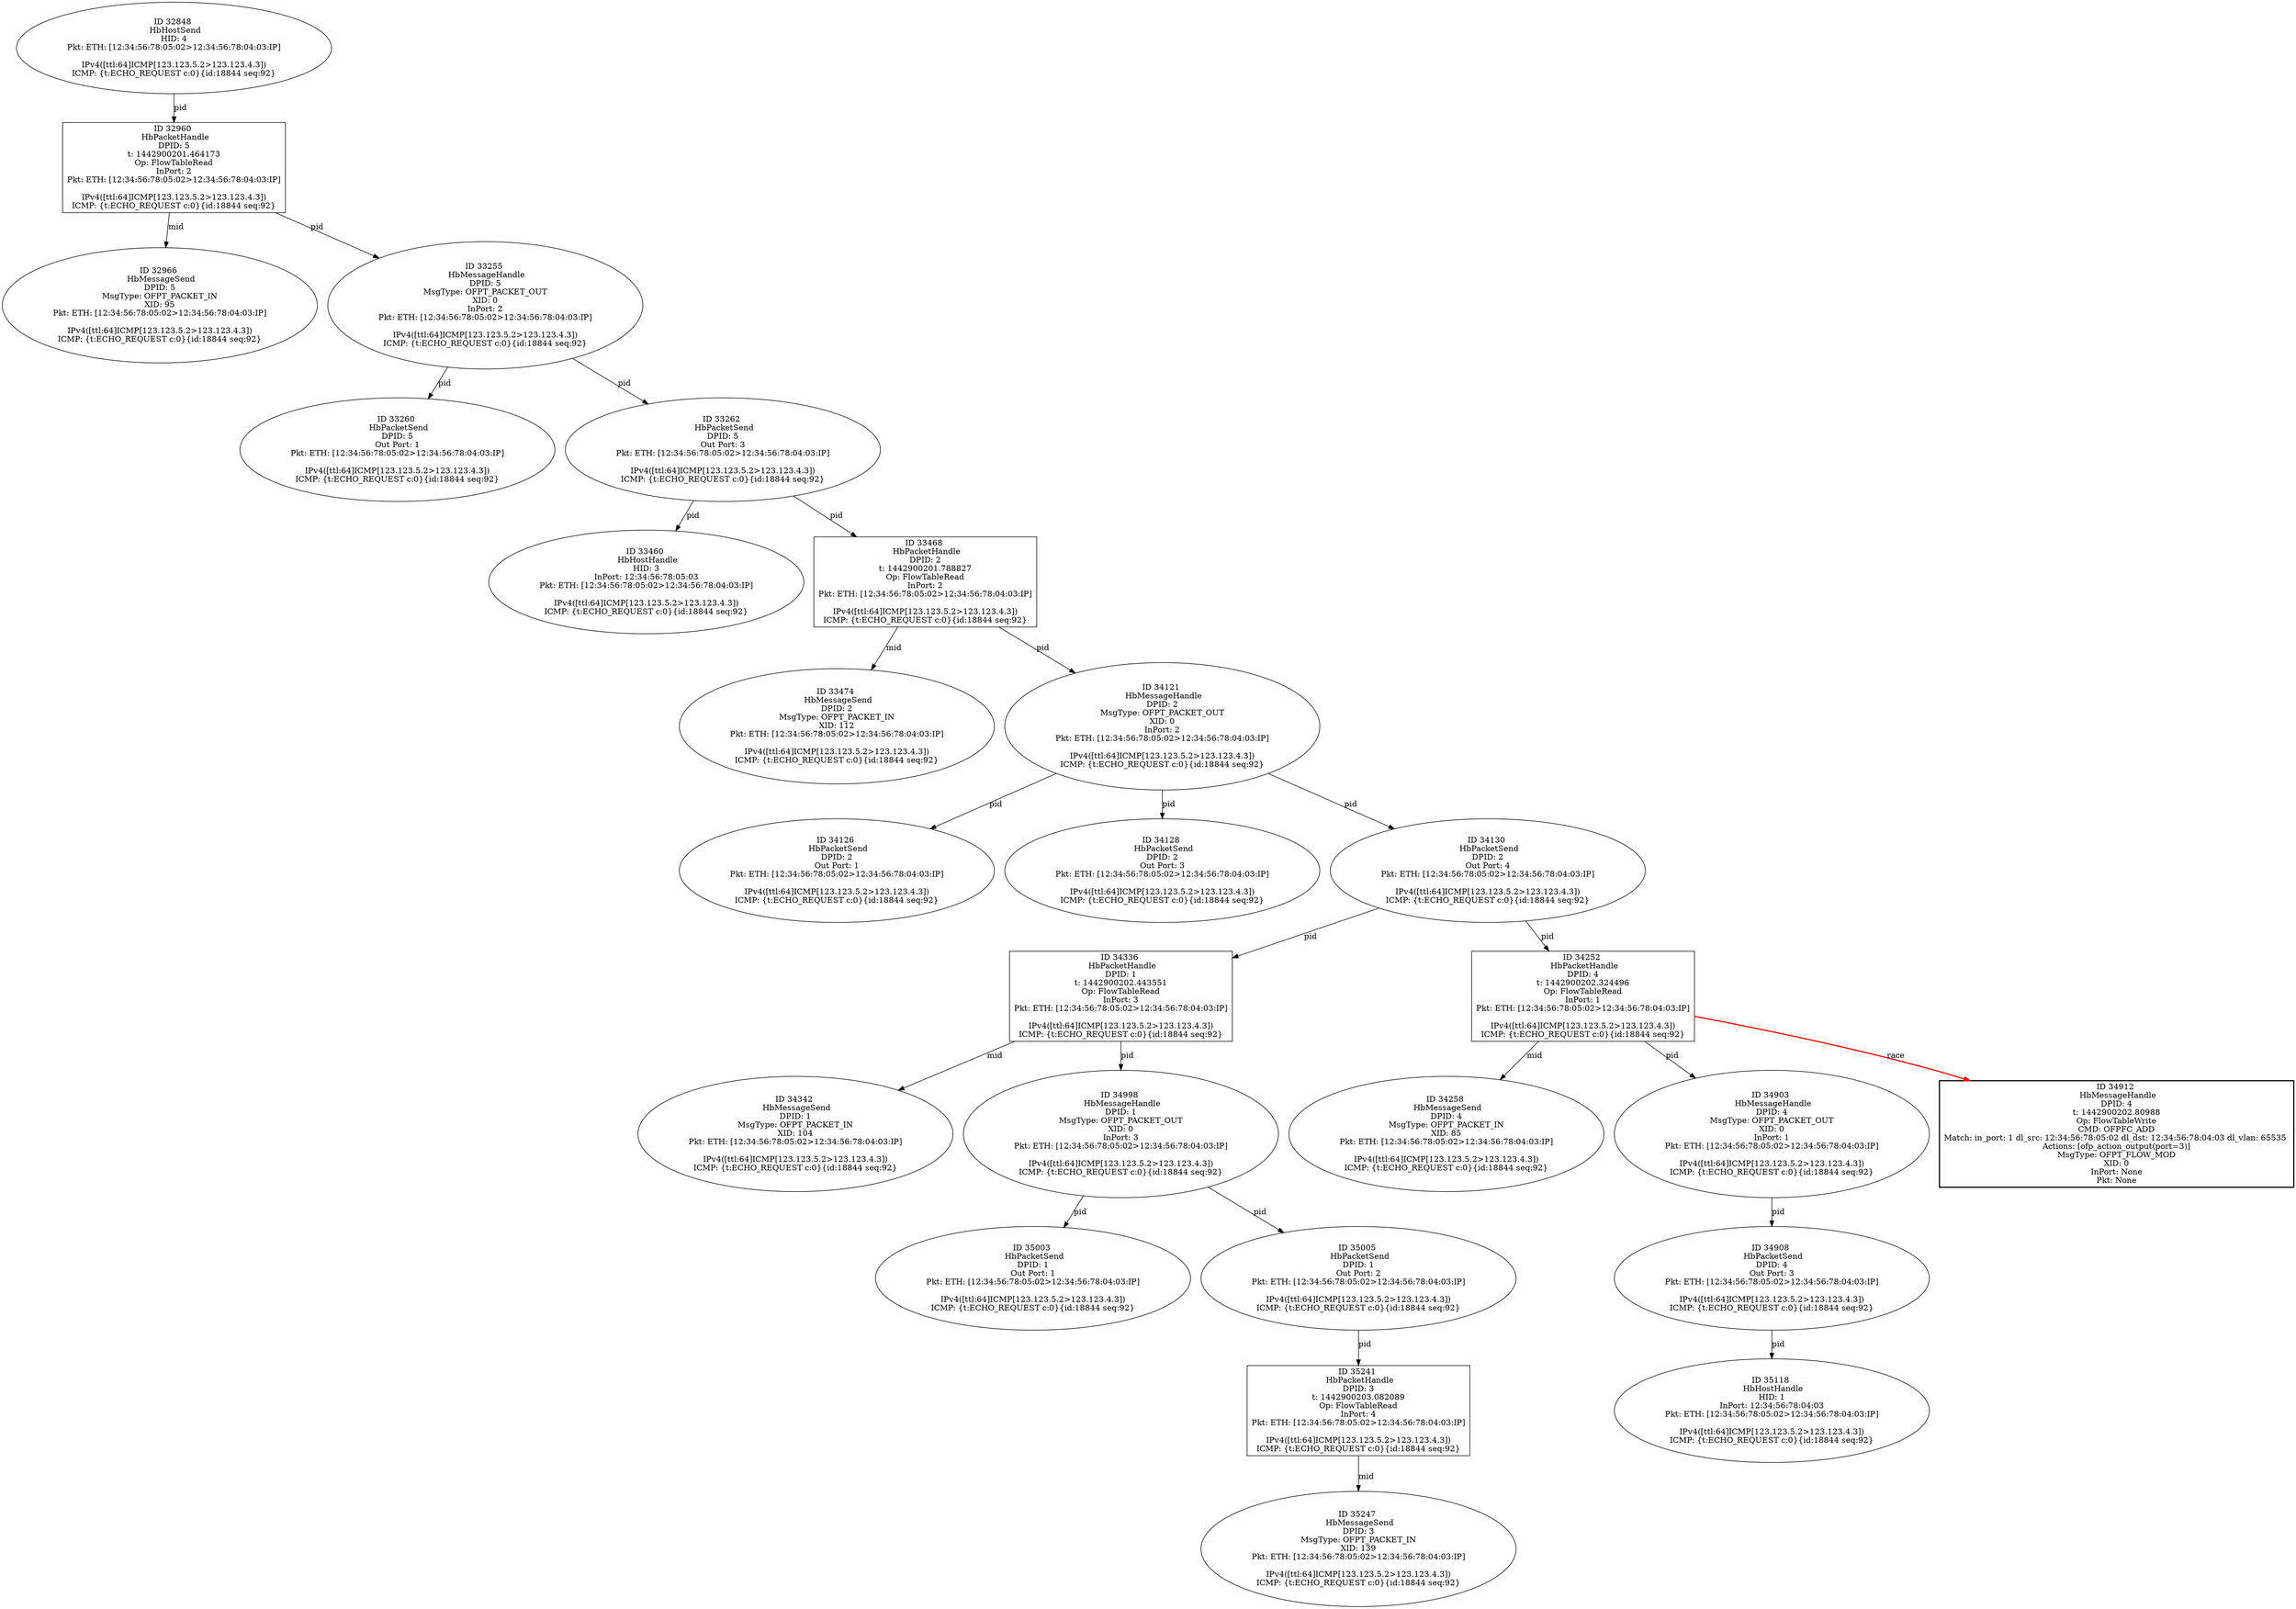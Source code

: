 strict digraph G {
34336 [shape=box, event=<hb_events.HbPacketHandle object at 0x10ee840d0>, label="ID 34336 
 HbPacketHandle
DPID: 1
t: 1442900202.443551
Op: FlowTableRead
InPort: 3
Pkt: ETH: [12:34:56:78:05:02>12:34:56:78:04:03:IP]

IPv4([ttl:64]ICMP[123.123.5.2>123.123.4.3])
ICMP: {t:ECHO_REQUEST c:0}{id:18844 seq:92}"];
34342 [shape=oval, event=<hb_events.HbMessageSend object at 0x10ee84f90>, label="ID 34342 
 HbMessageSend
DPID: 1
MsgType: OFPT_PACKET_IN
XID: 104
Pkt: ETH: [12:34:56:78:05:02>12:34:56:78:04:03:IP]

IPv4([ttl:64]ICMP[123.123.5.2>123.123.4.3])
ICMP: {t:ECHO_REQUEST c:0}{id:18844 seq:92}"];
35241 [shape=box, event=<hb_events.HbPacketHandle object at 0x10f121110>, label="ID 35241 
 HbPacketHandle
DPID: 3
t: 1442900203.082089
Op: FlowTableRead
InPort: 4
Pkt: ETH: [12:34:56:78:05:02>12:34:56:78:04:03:IP]

IPv4([ttl:64]ICMP[123.123.5.2>123.123.4.3])
ICMP: {t:ECHO_REQUEST c:0}{id:18844 seq:92}"];
35118 [shape=oval, event=<hb_events.HbHostHandle object at 0x10f093f10>, label="ID 35118 
 HbHostHandle
HID: 1
InPort: 12:34:56:78:04:03
Pkt: ETH: [12:34:56:78:05:02>12:34:56:78:04:03:IP]

IPv4([ttl:64]ICMP[123.123.5.2>123.123.4.3])
ICMP: {t:ECHO_REQUEST c:0}{id:18844 seq:92}"];
35247 [shape=oval, event=<hb_events.HbMessageSend object at 0x10f128a50>, label="ID 35247 
 HbMessageSend
DPID: 3
MsgType: OFPT_PACKET_IN
XID: 139
Pkt: ETH: [12:34:56:78:05:02>12:34:56:78:04:03:IP]

IPv4([ttl:64]ICMP[123.123.5.2>123.123.4.3])
ICMP: {t:ECHO_REQUEST c:0}{id:18844 seq:92}"];
33460 [shape=oval, event=<hb_events.HbHostHandle object at 0x10ecb3790>, label="ID 33460 
 HbHostHandle
HID: 3
InPort: 12:34:56:78:05:03
Pkt: ETH: [12:34:56:78:05:02>12:34:56:78:04:03:IP]

IPv4([ttl:64]ICMP[123.123.5.2>123.123.4.3])
ICMP: {t:ECHO_REQUEST c:0}{id:18844 seq:92}"];
34998 [shape=oval, event=<hb_events.HbMessageHandle object at 0x10f066e10>, label="ID 34998 
 HbMessageHandle
DPID: 1
MsgType: OFPT_PACKET_OUT
XID: 0
InPort: 3
Pkt: ETH: [12:34:56:78:05:02>12:34:56:78:04:03:IP]

IPv4([ttl:64]ICMP[123.123.5.2>123.123.4.3])
ICMP: {t:ECHO_REQUEST c:0}{id:18844 seq:92}"];
35003 [shape=oval, event=<hb_events.HbPacketSend object at 0x10f073950>, label="ID 35003 
 HbPacketSend
DPID: 1
Out Port: 1
Pkt: ETH: [12:34:56:78:05:02>12:34:56:78:04:03:IP]

IPv4([ttl:64]ICMP[123.123.5.2>123.123.4.3])
ICMP: {t:ECHO_REQUEST c:0}{id:18844 seq:92}"];
33468 [shape=box, event=<hb_events.HbPacketHandle object at 0x10ecb3ed0>, label="ID 33468 
 HbPacketHandle
DPID: 2
t: 1442900201.788827
Op: FlowTableRead
InPort: 2
Pkt: ETH: [12:34:56:78:05:02>12:34:56:78:04:03:IP]

IPv4([ttl:64]ICMP[123.123.5.2>123.123.4.3])
ICMP: {t:ECHO_REQUEST c:0}{id:18844 seq:92}"];
35005 [shape=oval, event=<hb_events.HbPacketSend object at 0x10f0739d0>, label="ID 35005 
 HbPacketSend
DPID: 1
Out Port: 2
Pkt: ETH: [12:34:56:78:05:02>12:34:56:78:04:03:IP]

IPv4([ttl:64]ICMP[123.123.5.2>123.123.4.3])
ICMP: {t:ECHO_REQUEST c:0}{id:18844 seq:92}"];
32960 [shape=box, event=<hb_events.HbPacketHandle object at 0x10ebebf10>, label="ID 32960 
 HbPacketHandle
DPID: 5
t: 1442900201.464173
Op: FlowTableRead
InPort: 2
Pkt: ETH: [12:34:56:78:05:02>12:34:56:78:04:03:IP]

IPv4([ttl:64]ICMP[123.123.5.2>123.123.4.3])
ICMP: {t:ECHO_REQUEST c:0}{id:18844 seq:92}"];
33474 [shape=oval, event=<hb_events.HbMessageSend object at 0x10ecc0610>, label="ID 33474 
 HbMessageSend
DPID: 2
MsgType: OFPT_PACKET_IN
XID: 112
Pkt: ETH: [12:34:56:78:05:02>12:34:56:78:04:03:IP]

IPv4([ttl:64]ICMP[123.123.5.2>123.123.4.3])
ICMP: {t:ECHO_REQUEST c:0}{id:18844 seq:92}"];
32966 [shape=oval, event=<hb_events.HbMessageSend object at 0x10ebf9150>, label="ID 32966 
 HbMessageSend
DPID: 5
MsgType: OFPT_PACKET_IN
XID: 95
Pkt: ETH: [12:34:56:78:05:02>12:34:56:78:04:03:IP]

IPv4([ttl:64]ICMP[123.123.5.2>123.123.4.3])
ICMP: {t:ECHO_REQUEST c:0}{id:18844 seq:92}"];
34121 [shape=oval, event=<hb_events.HbMessageHandle object at 0x10ee02d10>, label="ID 34121 
 HbMessageHandle
DPID: 2
MsgType: OFPT_PACKET_OUT
XID: 0
InPort: 2
Pkt: ETH: [12:34:56:78:05:02>12:34:56:78:04:03:IP]

IPv4([ttl:64]ICMP[123.123.5.2>123.123.4.3])
ICMP: {t:ECHO_REQUEST c:0}{id:18844 seq:92}"];
34252 [shape=box, event=<hb_events.HbPacketHandle object at 0x10ee4a350>, label="ID 34252 
 HbPacketHandle
DPID: 4
t: 1442900202.324496
Op: FlowTableRead
InPort: 1
Pkt: ETH: [12:34:56:78:05:02>12:34:56:78:04:03:IP]

IPv4([ttl:64]ICMP[123.123.5.2>123.123.4.3])
ICMP: {t:ECHO_REQUEST c:0}{id:18844 seq:92}"];
34126 [shape=oval, event=<hb_events.HbPacketSend object at 0x10ee15450>, label="ID 34126 
 HbPacketSend
DPID: 2
Out Port: 1
Pkt: ETH: [12:34:56:78:05:02>12:34:56:78:04:03:IP]

IPv4([ttl:64]ICMP[123.123.5.2>123.123.4.3])
ICMP: {t:ECHO_REQUEST c:0}{id:18844 seq:92}"];
34128 [shape=oval, event=<hb_events.HbPacketSend object at 0x10ee15690>, label="ID 34128 
 HbPacketSend
DPID: 2
Out Port: 3
Pkt: ETH: [12:34:56:78:05:02>12:34:56:78:04:03:IP]

IPv4([ttl:64]ICMP[123.123.5.2>123.123.4.3])
ICMP: {t:ECHO_REQUEST c:0}{id:18844 seq:92}"];
34258 [shape=oval, event=<hb_events.HbMessageSend object at 0x10ee4ae10>, label="ID 34258 
 HbMessageSend
DPID: 4
MsgType: OFPT_PACKET_IN
XID: 85
Pkt: ETH: [12:34:56:78:05:02>12:34:56:78:04:03:IP]

IPv4([ttl:64]ICMP[123.123.5.2>123.123.4.3])
ICMP: {t:ECHO_REQUEST c:0}{id:18844 seq:92}"];
34903 [shape=oval, event=<hb_events.HbMessageHandle object at 0x10f00c5d0>, label="ID 34903 
 HbMessageHandle
DPID: 4
MsgType: OFPT_PACKET_OUT
XID: 0
InPort: 1
Pkt: ETH: [12:34:56:78:05:02>12:34:56:78:04:03:IP]

IPv4([ttl:64]ICMP[123.123.5.2>123.123.4.3])
ICMP: {t:ECHO_REQUEST c:0}{id:18844 seq:92}"];
34908 [shape=oval, event=<hb_events.HbPacketSend object at 0x10f00c410>, label="ID 34908 
 HbPacketSend
DPID: 4
Out Port: 3
Pkt: ETH: [12:34:56:78:05:02>12:34:56:78:04:03:IP]

IPv4([ttl:64]ICMP[123.123.5.2>123.123.4.3])
ICMP: {t:ECHO_REQUEST c:0}{id:18844 seq:92}"];
34912 [shape=box, style=bold, event=<hb_events.HbMessageHandle object at 0x10f025390>, label="ID 34912 
 HbMessageHandle
DPID: 4
t: 1442900202.80988
Op: FlowTableWrite
CMD: OFPFC_ADD
Match: in_port: 1 dl_src: 12:34:56:78:05:02 dl_dst: 12:34:56:78:04:03 dl_vlan: 65535 
Actions: [ofp_action_output(port=3)]
MsgType: OFPT_FLOW_MOD
XID: 0
InPort: None
Pkt: None"];
32848 [shape=oval, event=<hb_events.HbHostSend object at 0x10ebc5090>, label="ID 32848 
 HbHostSend
HID: 4
Pkt: ETH: [12:34:56:78:05:02>12:34:56:78:04:03:IP]

IPv4([ttl:64]ICMP[123.123.5.2>123.123.4.3])
ICMP: {t:ECHO_REQUEST c:0}{id:18844 seq:92}"];
33255 [shape=oval, event=<hb_events.HbMessageHandle object at 0x10ec60110>, label="ID 33255 
 HbMessageHandle
DPID: 5
MsgType: OFPT_PACKET_OUT
XID: 0
InPort: 2
Pkt: ETH: [12:34:56:78:05:02>12:34:56:78:04:03:IP]

IPv4([ttl:64]ICMP[123.123.5.2>123.123.4.3])
ICMP: {t:ECHO_REQUEST c:0}{id:18844 seq:92}"];
33260 [shape=oval, event=<hb_events.HbPacketSend object at 0x10ec60610>, label="ID 33260 
 HbPacketSend
DPID: 5
Out Port: 1
Pkt: ETH: [12:34:56:78:05:02>12:34:56:78:04:03:IP]

IPv4([ttl:64]ICMP[123.123.5.2>123.123.4.3])
ICMP: {t:ECHO_REQUEST c:0}{id:18844 seq:92}"];
34130 [shape=oval, event=<hb_events.HbPacketSend object at 0x10ee15890>, label="ID 34130 
 HbPacketSend
DPID: 2
Out Port: 4
Pkt: ETH: [12:34:56:78:05:02>12:34:56:78:04:03:IP]

IPv4([ttl:64]ICMP[123.123.5.2>123.123.4.3])
ICMP: {t:ECHO_REQUEST c:0}{id:18844 seq:92}"];
33262 [shape=oval, event=<hb_events.HbPacketSend object at 0x10ec60850>, label="ID 33262 
 HbPacketSend
DPID: 5
Out Port: 3
Pkt: ETH: [12:34:56:78:05:02>12:34:56:78:04:03:IP]

IPv4([ttl:64]ICMP[123.123.5.2>123.123.4.3])
ICMP: {t:ECHO_REQUEST c:0}{id:18844 seq:92}"];
34336 -> 34342  [rel=mid, label=mid];
34336 -> 34998  [rel=pid, label=pid];
35241 -> 35247  [rel=mid, label=mid];
34998 -> 35003  [rel=pid, label=pid];
34998 -> 35005  [rel=pid, label=pid];
33468 -> 34121  [rel=pid, label=pid];
33468 -> 33474  [rel=mid, label=mid];
35005 -> 35241  [rel=pid, label=pid];
32960 -> 32966  [rel=mid, label=mid];
32960 -> 33255  [rel=pid, label=pid];
34121 -> 34128  [rel=pid, label=pid];
34121 -> 34130  [rel=pid, label=pid];
34121 -> 34126  [rel=pid, label=pid];
34252 -> 34912  [harmful=True, color=red, style=bold, rel=race, label=race];
34252 -> 34258  [rel=mid, label=mid];
34252 -> 34903  [rel=pid, label=pid];
32848 -> 32960  [rel=pid, label=pid];
34903 -> 34908  [rel=pid, label=pid];
34908 -> 35118  [rel=pid, label=pid];
33255 -> 33260  [rel=pid, label=pid];
33255 -> 33262  [rel=pid, label=pid];
34130 -> 34336  [rel=pid, label=pid];
34130 -> 34252  [rel=pid, label=pid];
33262 -> 33460  [rel=pid, label=pid];
33262 -> 33468  [rel=pid, label=pid];
}
